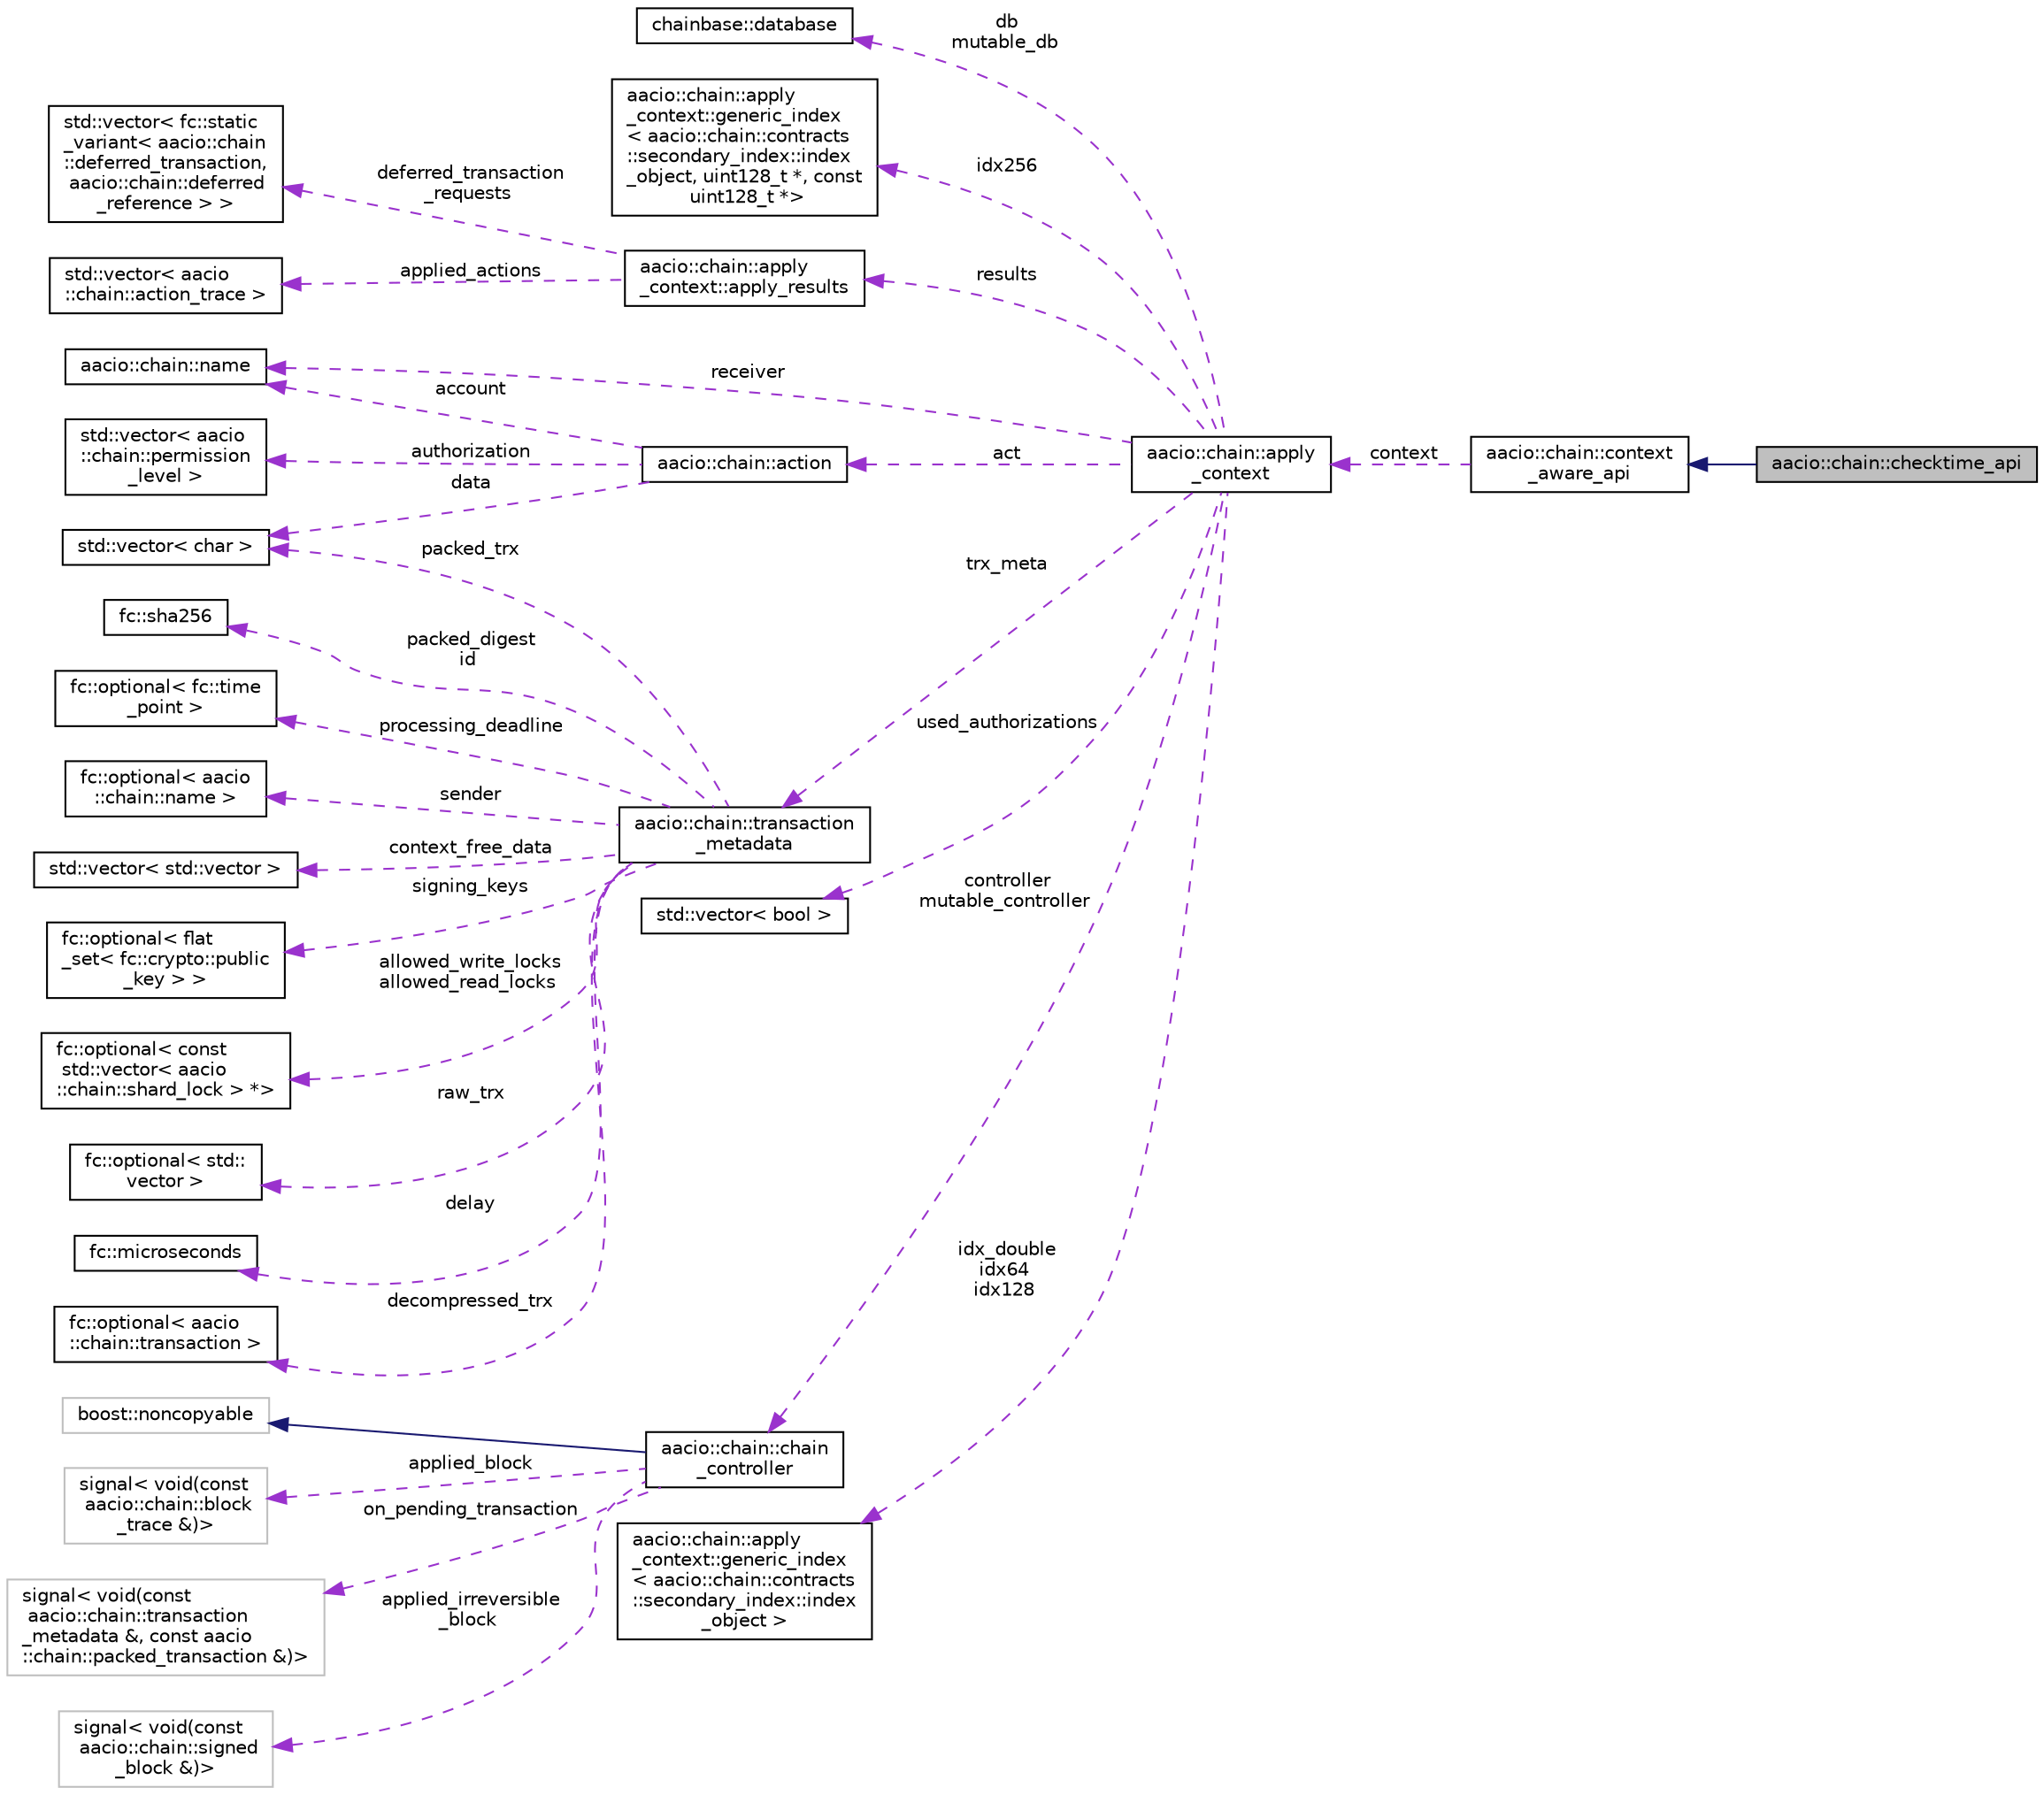 digraph "aacio::chain::checktime_api"
{
  edge [fontname="Helvetica",fontsize="10",labelfontname="Helvetica",labelfontsize="10"];
  node [fontname="Helvetica",fontsize="10",shape=record];
  rankdir="LR";
  Node2 [label="aacio::chain::checktime_api",height=0.2,width=0.4,color="black", fillcolor="grey75", style="filled", fontcolor="black"];
  Node3 -> Node2 [dir="back",color="midnightblue",fontsize="10",style="solid"];
  Node3 [label="aacio::chain::context\l_aware_api",height=0.2,width=0.4,color="black", fillcolor="white", style="filled",URL="$classaacio_1_1chain_1_1context__aware__api.html"];
  Node4 -> Node3 [dir="back",color="darkorchid3",fontsize="10",style="dashed",label=" context" ];
  Node4 [label="aacio::chain::apply\l_context",height=0.2,width=0.4,color="black", fillcolor="white", style="filled",URL="$classaacio_1_1chain_1_1apply__context.html"];
  Node5 -> Node4 [dir="back",color="darkorchid3",fontsize="10",style="dashed",label=" db\nmutable_db" ];
  Node5 [label="chainbase::database",height=0.2,width=0.4,color="black", fillcolor="white", style="filled",URL="$classchainbase_1_1database.html"];
  Node6 -> Node4 [dir="back",color="darkorchid3",fontsize="10",style="dashed",label=" idx256" ];
  Node6 [label="aacio::chain::apply\l_context::generic_index\l\< aacio::chain::contracts\l::secondary_index::index\l_object, uint128_t *, const\l uint128_t *\>",height=0.2,width=0.4,color="black", fillcolor="white", style="filled",URL="$classaacio_1_1chain_1_1apply__context_1_1generic__index.html"];
  Node7 -> Node4 [dir="back",color="darkorchid3",fontsize="10",style="dashed",label=" results" ];
  Node7 [label="aacio::chain::apply\l_context::apply_results",height=0.2,width=0.4,color="black", fillcolor="white", style="filled",URL="$structaacio_1_1chain_1_1apply__context_1_1apply__results.html"];
  Node8 -> Node7 [dir="back",color="darkorchid3",fontsize="10",style="dashed",label=" deferred_transaction\l_requests" ];
  Node8 [label="std::vector\< fc::static\l_variant\< aacio::chain\l::deferred_transaction,\l aacio::chain::deferred\l_reference \> \>",height=0.2,width=0.4,color="black", fillcolor="white", style="filled",URL="$classstd_1_1vector.html"];
  Node9 -> Node7 [dir="back",color="darkorchid3",fontsize="10",style="dashed",label=" applied_actions" ];
  Node9 [label="std::vector\< aacio\l::chain::action_trace \>",height=0.2,width=0.4,color="black", fillcolor="white", style="filled",URL="$classstd_1_1vector.html"];
  Node10 -> Node4 [dir="back",color="darkorchid3",fontsize="10",style="dashed",label=" act" ];
  Node10 [label="aacio::chain::action",height=0.2,width=0.4,color="black", fillcolor="white", style="filled",URL="$structaacio_1_1chain_1_1action.html"];
  Node11 -> Node10 [dir="back",color="darkorchid3",fontsize="10",style="dashed",label=" data" ];
  Node11 [label="std::vector\< char \>",height=0.2,width=0.4,color="black", fillcolor="white", style="filled",URL="$classstd_1_1vector.html"];
  Node12 -> Node10 [dir="back",color="darkorchid3",fontsize="10",style="dashed",label=" authorization" ];
  Node12 [label="std::vector\< aacio\l::chain::permission\l_level \>",height=0.2,width=0.4,color="black", fillcolor="white", style="filled",URL="$classstd_1_1vector.html"];
  Node13 -> Node10 [dir="back",color="darkorchid3",fontsize="10",style="dashed",label=" account" ];
  Node13 [label="aacio::chain::name",height=0.2,width=0.4,color="black", fillcolor="white", style="filled",URL="$structaacio_1_1chain_1_1name.html"];
  Node14 -> Node4 [dir="back",color="darkorchid3",fontsize="10",style="dashed",label=" trx_meta" ];
  Node14 [label="aacio::chain::transaction\l_metadata",height=0.2,width=0.4,color="black", fillcolor="white", style="filled",URL="$classaacio_1_1chain_1_1transaction__metadata.html"];
  Node15 -> Node14 [dir="back",color="darkorchid3",fontsize="10",style="dashed",label=" processing_deadline" ];
  Node15 [label="fc::optional\< fc::time\l_point \>",height=0.2,width=0.4,color="black", fillcolor="white", style="filled",URL="$classfc_1_1optional.html"];
  Node11 -> Node14 [dir="back",color="darkorchid3",fontsize="10",style="dashed",label=" packed_trx" ];
  Node16 -> Node14 [dir="back",color="darkorchid3",fontsize="10",style="dashed",label=" sender" ];
  Node16 [label="fc::optional\< aacio\l::chain::name \>",height=0.2,width=0.4,color="black", fillcolor="white", style="filled",URL="$classfc_1_1optional.html"];
  Node17 -> Node14 [dir="back",color="darkorchid3",fontsize="10",style="dashed",label=" context_free_data" ];
  Node17 [label="std::vector\< std::vector \>",height=0.2,width=0.4,color="black", fillcolor="white", style="filled",URL="$classstd_1_1vector.html"];
  Node18 -> Node14 [dir="back",color="darkorchid3",fontsize="10",style="dashed",label=" signing_keys" ];
  Node18 [label="fc::optional\< flat\l_set\< fc::crypto::public\l_key \> \>",height=0.2,width=0.4,color="black", fillcolor="white", style="filled",URL="$classfc_1_1optional.html"];
  Node19 -> Node14 [dir="back",color="darkorchid3",fontsize="10",style="dashed",label=" allowed_write_locks\nallowed_read_locks" ];
  Node19 [label="fc::optional\< const\l std::vector\< aacio\l::chain::shard_lock \> *\>",height=0.2,width=0.4,color="black", fillcolor="white", style="filled",URL="$classfc_1_1optional.html"];
  Node20 -> Node14 [dir="back",color="darkorchid3",fontsize="10",style="dashed",label=" raw_trx" ];
  Node20 [label="fc::optional\< std::\lvector \>",height=0.2,width=0.4,color="black", fillcolor="white", style="filled",URL="$classfc_1_1optional.html"];
  Node21 -> Node14 [dir="back",color="darkorchid3",fontsize="10",style="dashed",label=" delay" ];
  Node21 [label="fc::microseconds",height=0.2,width=0.4,color="black", fillcolor="white", style="filled",URL="$classfc_1_1microseconds.html"];
  Node22 -> Node14 [dir="back",color="darkorchid3",fontsize="10",style="dashed",label=" decompressed_trx" ];
  Node22 [label="fc::optional\< aacio\l::chain::transaction \>",height=0.2,width=0.4,color="black", fillcolor="white", style="filled",URL="$classfc_1_1optional.html"];
  Node23 -> Node14 [dir="back",color="darkorchid3",fontsize="10",style="dashed",label=" packed_digest\nid" ];
  Node23 [label="fc::sha256",height=0.2,width=0.4,color="black", fillcolor="white", style="filled",URL="$classfc_1_1sha256.html"];
  Node13 -> Node4 [dir="back",color="darkorchid3",fontsize="10",style="dashed",label=" receiver" ];
  Node24 -> Node4 [dir="back",color="darkorchid3",fontsize="10",style="dashed",label=" used_authorizations" ];
  Node24 [label="std::vector\< bool \>",height=0.2,width=0.4,color="black", fillcolor="white", style="filled",URL="$classstd_1_1vector.html"];
  Node25 -> Node4 [dir="back",color="darkorchid3",fontsize="10",style="dashed",label=" controller\nmutable_controller" ];
  Node25 [label="aacio::chain::chain\l_controller",height=0.2,width=0.4,color="black", fillcolor="white", style="filled",URL="$classaacio_1_1chain_1_1chain__controller.html"];
  Node26 -> Node25 [dir="back",color="midnightblue",fontsize="10",style="solid"];
  Node26 [label="boost::noncopyable",height=0.2,width=0.4,color="grey75", fillcolor="white", style="filled"];
  Node27 -> Node25 [dir="back",color="darkorchid3",fontsize="10",style="dashed",label=" applied_block" ];
  Node27 [label="signal\< void(const\l aacio::chain::block\l_trace &)\>",height=0.2,width=0.4,color="grey75", fillcolor="white", style="filled"];
  Node28 -> Node25 [dir="back",color="darkorchid3",fontsize="10",style="dashed",label=" on_pending_transaction" ];
  Node28 [label="signal\< void(const\l aacio::chain::transaction\l_metadata &, const aacio\l::chain::packed_transaction &)\>",height=0.2,width=0.4,color="grey75", fillcolor="white", style="filled"];
  Node29 -> Node25 [dir="back",color="darkorchid3",fontsize="10",style="dashed",label=" applied_irreversible\l_block" ];
  Node29 [label="signal\< void(const\l aacio::chain::signed\l_block &)\>",height=0.2,width=0.4,color="grey75", fillcolor="white", style="filled"];
  Node30 -> Node4 [dir="back",color="darkorchid3",fontsize="10",style="dashed",label=" idx_double\nidx64\nidx128" ];
  Node30 [label="aacio::chain::apply\l_context::generic_index\l\< aacio::chain::contracts\l::secondary_index::index\l_object \>",height=0.2,width=0.4,color="black", fillcolor="white", style="filled",URL="$classaacio_1_1chain_1_1apply__context_1_1generic__index.html"];
}
